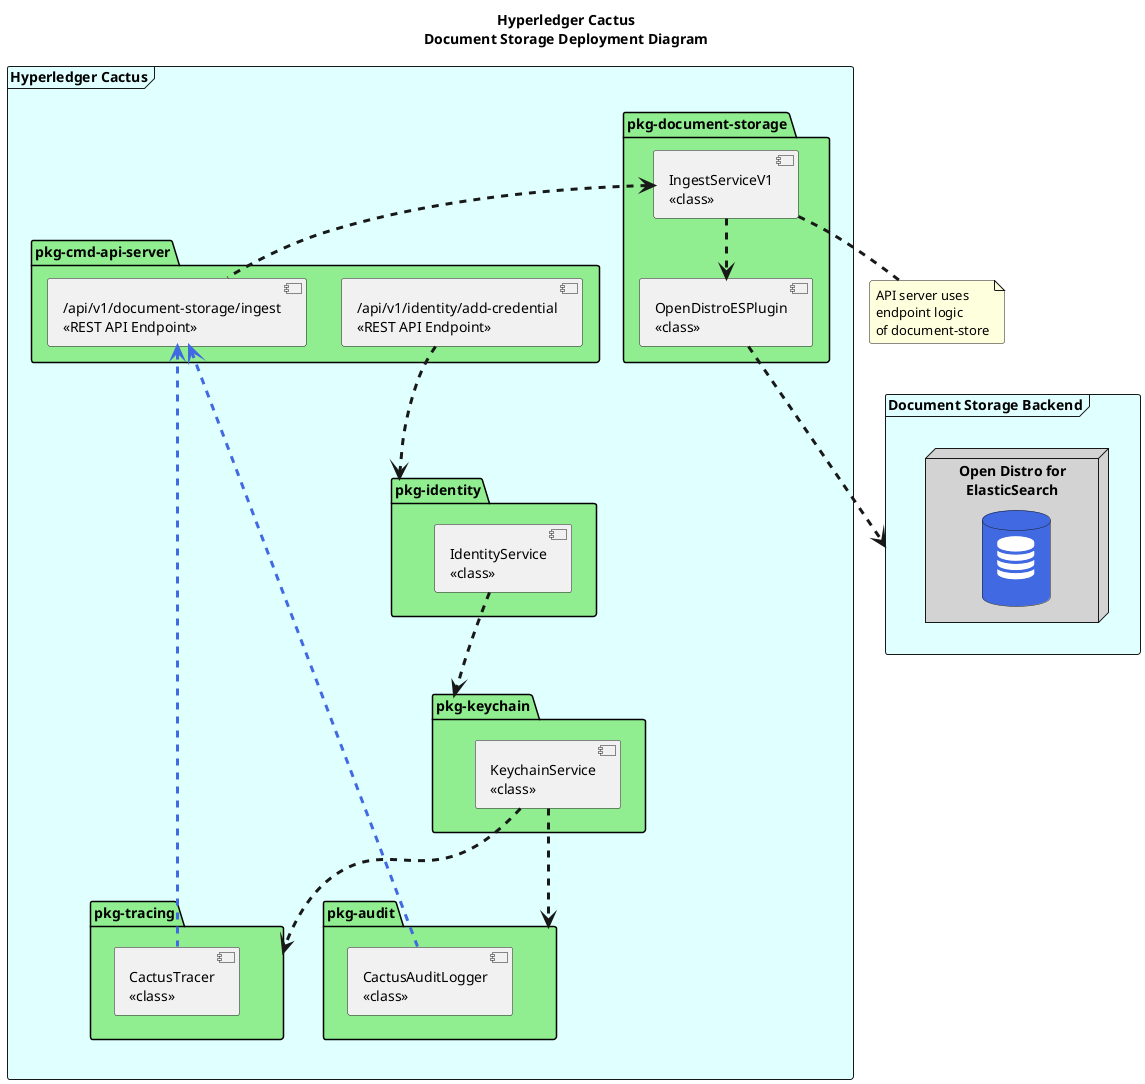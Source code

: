 @startuml Document Storage Deployment Diagram

title Hyperledger Cactus\nDocument Storage Deployment Diagram

' skinparam Linetype ortho
skinparam sequenceArrowThickness 3
skinparam roundcorner 5
skinparam maxmessagesize 30
skinparam sequenceParticipant underline
!include <tupadr3/common>
!include <tupadr3/font-awesome/database>

frame "Hyperledger Cactus" <<software deployment>> #LightCyan {

  package "pkg-cmd-api-server" as pkgcmdapiserver #LightGreen {
    component "/api/v1/identity/add-credential\n<<REST API Endpoint>>" as addcredentialendpoint
    component "/api/v1/document-storage/ingest\n<<REST API Endpoint>>" as ingestendpoint
  }

  package "pkg-identity" as pkgidentity #LightGreen {
    component "IdentityService\n<<class>>" as identityservice
  }

  package "pkg-keychain" as pkgkeychain #LightGreen {
    component "KeychainService\n<<class>>" as keychainservice
  }

  together {
    package "pkg-tracing" as pkgtracing #LightGreen {
      component "CactusTracer\n<<class>>" as cactustracer
    }

    package "pkg-audit" as pkgaudit #LightGreen {
      component "CactusAuditLogger\n<<class>>" as cactusauditlogger
    }
  }
  package "pkg-document-storage" as pkgdocumentstorage #LightGreen {
    component "IngestServiceV1\n<<class>>" as ingestservicev1
    component "OpenDistroESPlugin\n<<class>>" as opendistroesplugin
  }
}

frame "Document Storage Backend" <<software deployment>> as dsb #LightCyan {
  node "Open Distro for\nElasticSearch" as odfes #LightGray {
    FA_DATABASE(db1,"",database,white) #RoyalBlue
  }
}

note bottom of ingestservicev1
API server uses
endpoint logic
of document-store
end note

ingestendpoint .up.> ingestservicev1
ingestservicev1 .down.> opendistroesplugin
opendistroesplugin .down.> dsb

addcredentialendpoint .down.> pkgidentity
identityservice .down.> pkgkeychain
keychainservice ..down.> pkgaudit
keychainservice ..down.> pkgtracing

cactustracer .up.> ingestendpoint #RoyalBlue
cactusauditlogger .up.> ingestendpoint #RoyalBlue

@enduml
